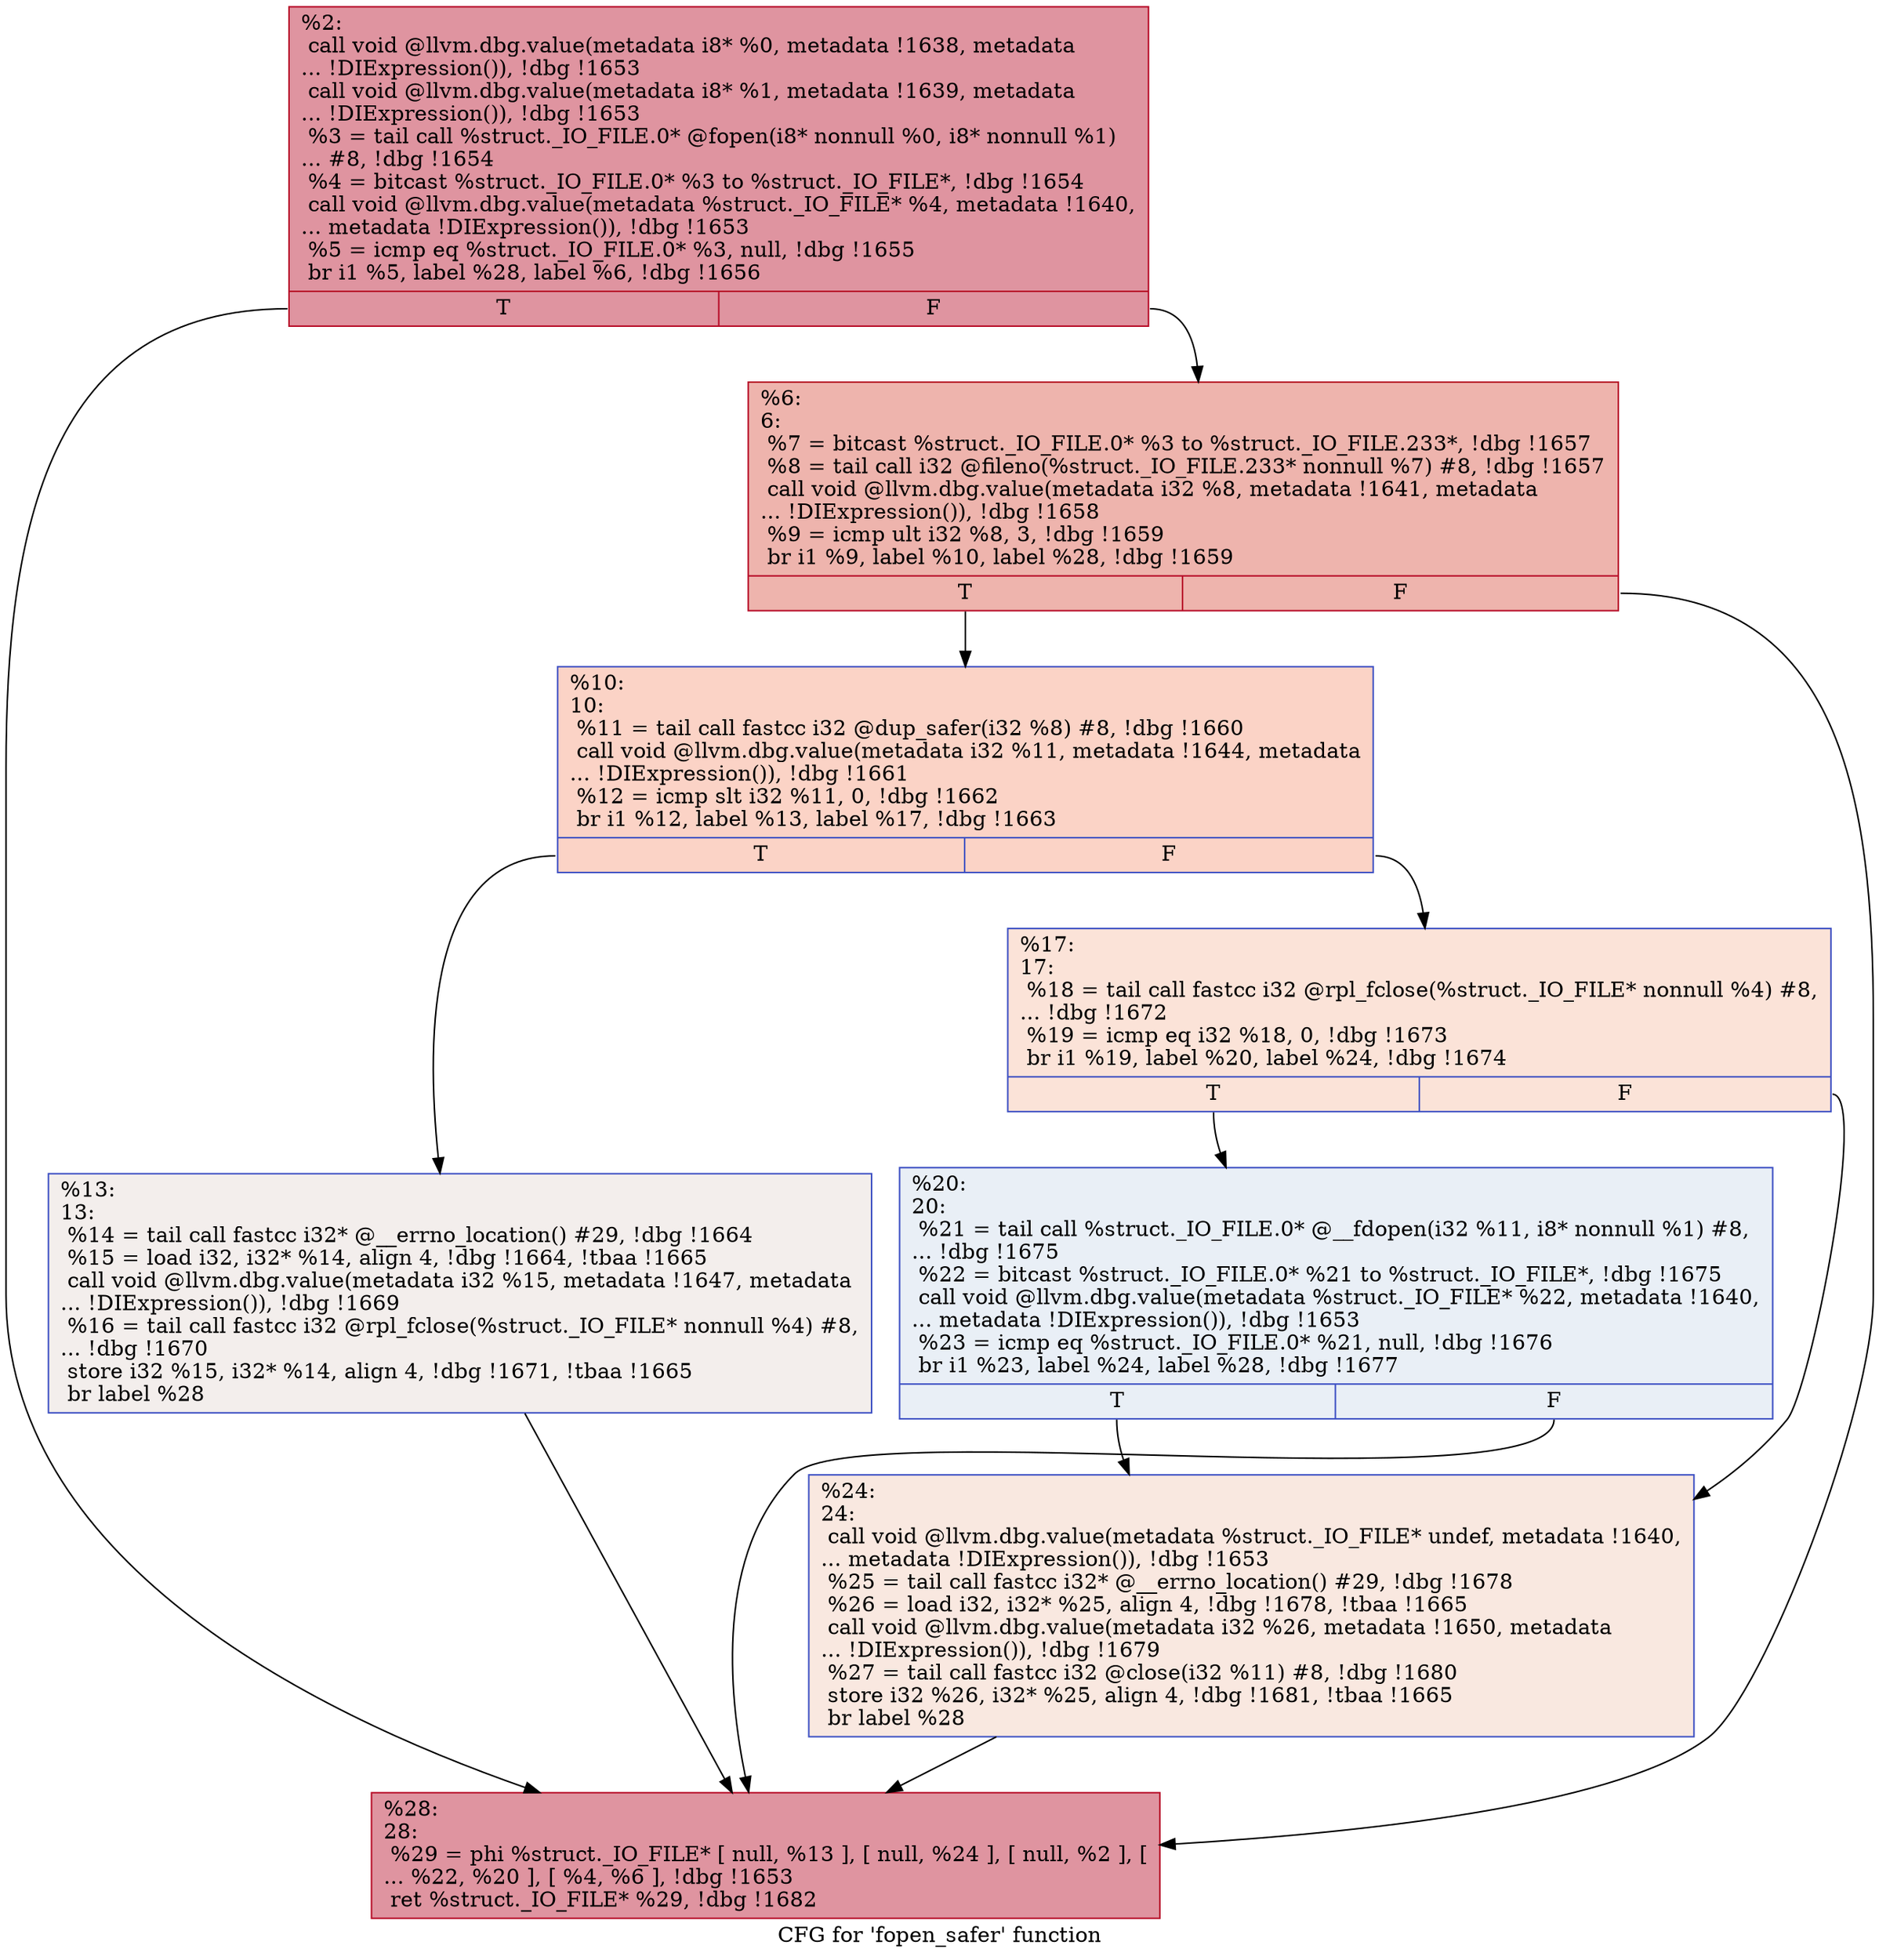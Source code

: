 digraph "CFG for 'fopen_safer' function" {
	label="CFG for 'fopen_safer' function";

	Node0x152e380 [shape=record,color="#b70d28ff", style=filled, fillcolor="#b70d2870",label="{%2:\l  call void @llvm.dbg.value(metadata i8* %0, metadata !1638, metadata\l... !DIExpression()), !dbg !1653\l  call void @llvm.dbg.value(metadata i8* %1, metadata !1639, metadata\l... !DIExpression()), !dbg !1653\l  %3 = tail call %struct._IO_FILE.0* @fopen(i8* nonnull %0, i8* nonnull %1)\l... #8, !dbg !1654\l  %4 = bitcast %struct._IO_FILE.0* %3 to %struct._IO_FILE*, !dbg !1654\l  call void @llvm.dbg.value(metadata %struct._IO_FILE* %4, metadata !1640,\l... metadata !DIExpression()), !dbg !1653\l  %5 = icmp eq %struct._IO_FILE.0* %3, null, !dbg !1655\l  br i1 %5, label %28, label %6, !dbg !1656\l|{<s0>T|<s1>F}}"];
	Node0x152e380:s0 -> Node0x152e5b0;
	Node0x152e380:s1 -> Node0x152e3d0;
	Node0x152e3d0 [shape=record,color="#b70d28ff", style=filled, fillcolor="#d8564670",label="{%6:\l6:                                                \l  %7 = bitcast %struct._IO_FILE.0* %3 to %struct._IO_FILE.233*, !dbg !1657\l  %8 = tail call i32 @fileno(%struct._IO_FILE.233* nonnull %7) #8, !dbg !1657\l  call void @llvm.dbg.value(metadata i32 %8, metadata !1641, metadata\l... !DIExpression()), !dbg !1658\l  %9 = icmp ult i32 %8, 3, !dbg !1659\l  br i1 %9, label %10, label %28, !dbg !1659\l|{<s0>T|<s1>F}}"];
	Node0x152e3d0:s0 -> Node0x152e420;
	Node0x152e3d0:s1 -> Node0x152e5b0;
	Node0x152e420 [shape=record,color="#3d50c3ff", style=filled, fillcolor="#f59c7d70",label="{%10:\l10:                                               \l  %11 = tail call fastcc i32 @dup_safer(i32 %8) #8, !dbg !1660\l  call void @llvm.dbg.value(metadata i32 %11, metadata !1644, metadata\l... !DIExpression()), !dbg !1661\l  %12 = icmp slt i32 %11, 0, !dbg !1662\l  br i1 %12, label %13, label %17, !dbg !1663\l|{<s0>T|<s1>F}}"];
	Node0x152e420:s0 -> Node0x152e470;
	Node0x152e420:s1 -> Node0x152e4c0;
	Node0x152e470 [shape=record,color="#3d50c3ff", style=filled, fillcolor="#e3d9d370",label="{%13:\l13:                                               \l  %14 = tail call fastcc i32* @__errno_location() #29, !dbg !1664\l  %15 = load i32, i32* %14, align 4, !dbg !1664, !tbaa !1665\l  call void @llvm.dbg.value(metadata i32 %15, metadata !1647, metadata\l... !DIExpression()), !dbg !1669\l  %16 = tail call fastcc i32 @rpl_fclose(%struct._IO_FILE* nonnull %4) #8,\l... !dbg !1670\l  store i32 %15, i32* %14, align 4, !dbg !1671, !tbaa !1665\l  br label %28\l}"];
	Node0x152e470 -> Node0x152e5b0;
	Node0x152e4c0 [shape=record,color="#3d50c3ff", style=filled, fillcolor="#f6bfa670",label="{%17:\l17:                                               \l  %18 = tail call fastcc i32 @rpl_fclose(%struct._IO_FILE* nonnull %4) #8,\l... !dbg !1672\l  %19 = icmp eq i32 %18, 0, !dbg !1673\l  br i1 %19, label %20, label %24, !dbg !1674\l|{<s0>T|<s1>F}}"];
	Node0x152e4c0:s0 -> Node0x152e510;
	Node0x152e4c0:s1 -> Node0x152e560;
	Node0x152e510 [shape=record,color="#3d50c3ff", style=filled, fillcolor="#cedaeb70",label="{%20:\l20:                                               \l  %21 = tail call %struct._IO_FILE.0* @__fdopen(i32 %11, i8* nonnull %1) #8,\l... !dbg !1675\l  %22 = bitcast %struct._IO_FILE.0* %21 to %struct._IO_FILE*, !dbg !1675\l  call void @llvm.dbg.value(metadata %struct._IO_FILE* %22, metadata !1640,\l... metadata !DIExpression()), !dbg !1653\l  %23 = icmp eq %struct._IO_FILE.0* %21, null, !dbg !1676\l  br i1 %23, label %24, label %28, !dbg !1677\l|{<s0>T|<s1>F}}"];
	Node0x152e510:s0 -> Node0x152e560;
	Node0x152e510:s1 -> Node0x152e5b0;
	Node0x152e560 [shape=record,color="#3d50c3ff", style=filled, fillcolor="#f1ccb870",label="{%24:\l24:                                               \l  call void @llvm.dbg.value(metadata %struct._IO_FILE* undef, metadata !1640,\l... metadata !DIExpression()), !dbg !1653\l  %25 = tail call fastcc i32* @__errno_location() #29, !dbg !1678\l  %26 = load i32, i32* %25, align 4, !dbg !1678, !tbaa !1665\l  call void @llvm.dbg.value(metadata i32 %26, metadata !1650, metadata\l... !DIExpression()), !dbg !1679\l  %27 = tail call fastcc i32 @close(i32 %11) #8, !dbg !1680\l  store i32 %26, i32* %25, align 4, !dbg !1681, !tbaa !1665\l  br label %28\l}"];
	Node0x152e560 -> Node0x152e5b0;
	Node0x152e5b0 [shape=record,color="#b70d28ff", style=filled, fillcolor="#b70d2870",label="{%28:\l28:                                               \l  %29 = phi %struct._IO_FILE* [ null, %13 ], [ null, %24 ], [ null, %2 ], [\l... %22, %20 ], [ %4, %6 ], !dbg !1653\l  ret %struct._IO_FILE* %29, !dbg !1682\l}"];
}
